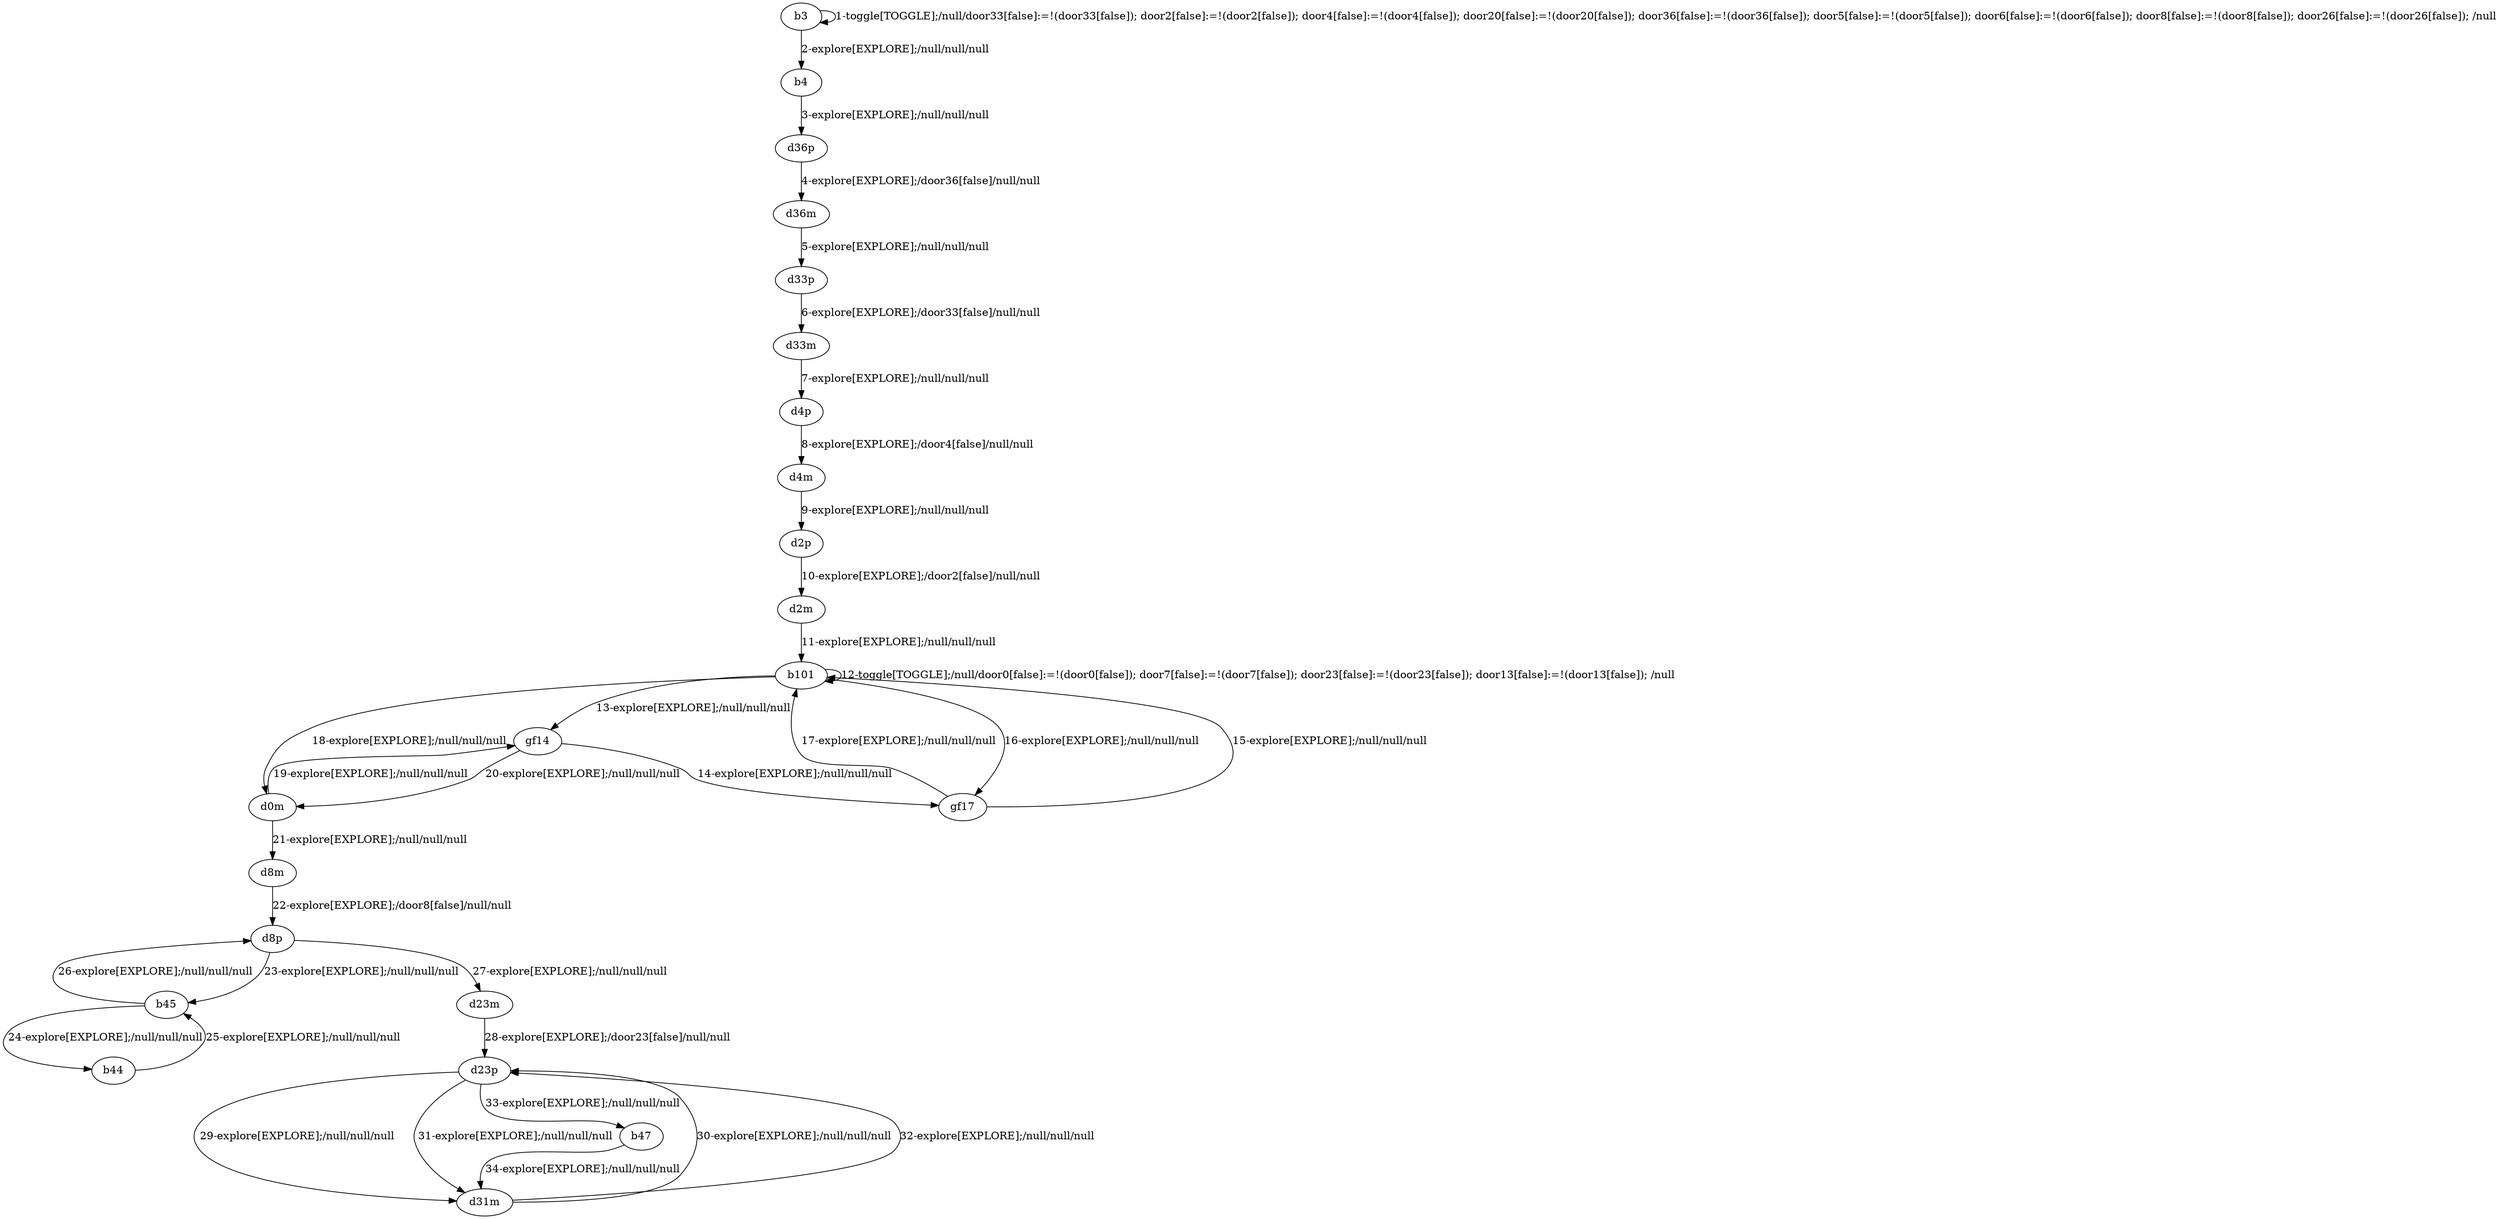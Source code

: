 # Total number of goals covered by this test: 1
# d8p --> d23m

digraph g {
"b3" -> "b3" [label = "1-toggle[TOGGLE];/null/door33[false]:=!(door33[false]); door2[false]:=!(door2[false]); door4[false]:=!(door4[false]); door20[false]:=!(door20[false]); door36[false]:=!(door36[false]); door5[false]:=!(door5[false]); door6[false]:=!(door6[false]); door8[false]:=!(door8[false]); door26[false]:=!(door26[false]); /null"];
"b3" -> "b4" [label = "2-explore[EXPLORE];/null/null/null"];
"b4" -> "d36p" [label = "3-explore[EXPLORE];/null/null/null"];
"d36p" -> "d36m" [label = "4-explore[EXPLORE];/door36[false]/null/null"];
"d36m" -> "d33p" [label = "5-explore[EXPLORE];/null/null/null"];
"d33p" -> "d33m" [label = "6-explore[EXPLORE];/door33[false]/null/null"];
"d33m" -> "d4p" [label = "7-explore[EXPLORE];/null/null/null"];
"d4p" -> "d4m" [label = "8-explore[EXPLORE];/door4[false]/null/null"];
"d4m" -> "d2p" [label = "9-explore[EXPLORE];/null/null/null"];
"d2p" -> "d2m" [label = "10-explore[EXPLORE];/door2[false]/null/null"];
"d2m" -> "b101" [label = "11-explore[EXPLORE];/null/null/null"];
"b101" -> "b101" [label = "12-toggle[TOGGLE];/null/door0[false]:=!(door0[false]); door7[false]:=!(door7[false]); door23[false]:=!(door23[false]); door13[false]:=!(door13[false]); /null"];
"b101" -> "gf14" [label = "13-explore[EXPLORE];/null/null/null"];
"gf14" -> "gf17" [label = "14-explore[EXPLORE];/null/null/null"];
"gf17" -> "b101" [label = "15-explore[EXPLORE];/null/null/null"];
"b101" -> "gf17" [label = "16-explore[EXPLORE];/null/null/null"];
"gf17" -> "b101" [label = "17-explore[EXPLORE];/null/null/null"];
"b101" -> "d0m" [label = "18-explore[EXPLORE];/null/null/null"];
"d0m" -> "gf14" [label = "19-explore[EXPLORE];/null/null/null"];
"gf14" -> "d0m" [label = "20-explore[EXPLORE];/null/null/null"];
"d0m" -> "d8m" [label = "21-explore[EXPLORE];/null/null/null"];
"d8m" -> "d8p" [label = "22-explore[EXPLORE];/door8[false]/null/null"];
"d8p" -> "b45" [label = "23-explore[EXPLORE];/null/null/null"];
"b45" -> "b44" [label = "24-explore[EXPLORE];/null/null/null"];
"b44" -> "b45" [label = "25-explore[EXPLORE];/null/null/null"];
"b45" -> "d8p" [label = "26-explore[EXPLORE];/null/null/null"];
"d8p" -> "d23m" [label = "27-explore[EXPLORE];/null/null/null"];
"d23m" -> "d23p" [label = "28-explore[EXPLORE];/door23[false]/null/null"];
"d23p" -> "d31m" [label = "29-explore[EXPLORE];/null/null/null"];
"d31m" -> "d23p" [label = "30-explore[EXPLORE];/null/null/null"];
"d23p" -> "d31m" [label = "31-explore[EXPLORE];/null/null/null"];
"d31m" -> "d23p" [label = "32-explore[EXPLORE];/null/null/null"];
"d23p" -> "b47" [label = "33-explore[EXPLORE];/null/null/null"];
"b47" -> "d31m" [label = "34-explore[EXPLORE];/null/null/null"];
}